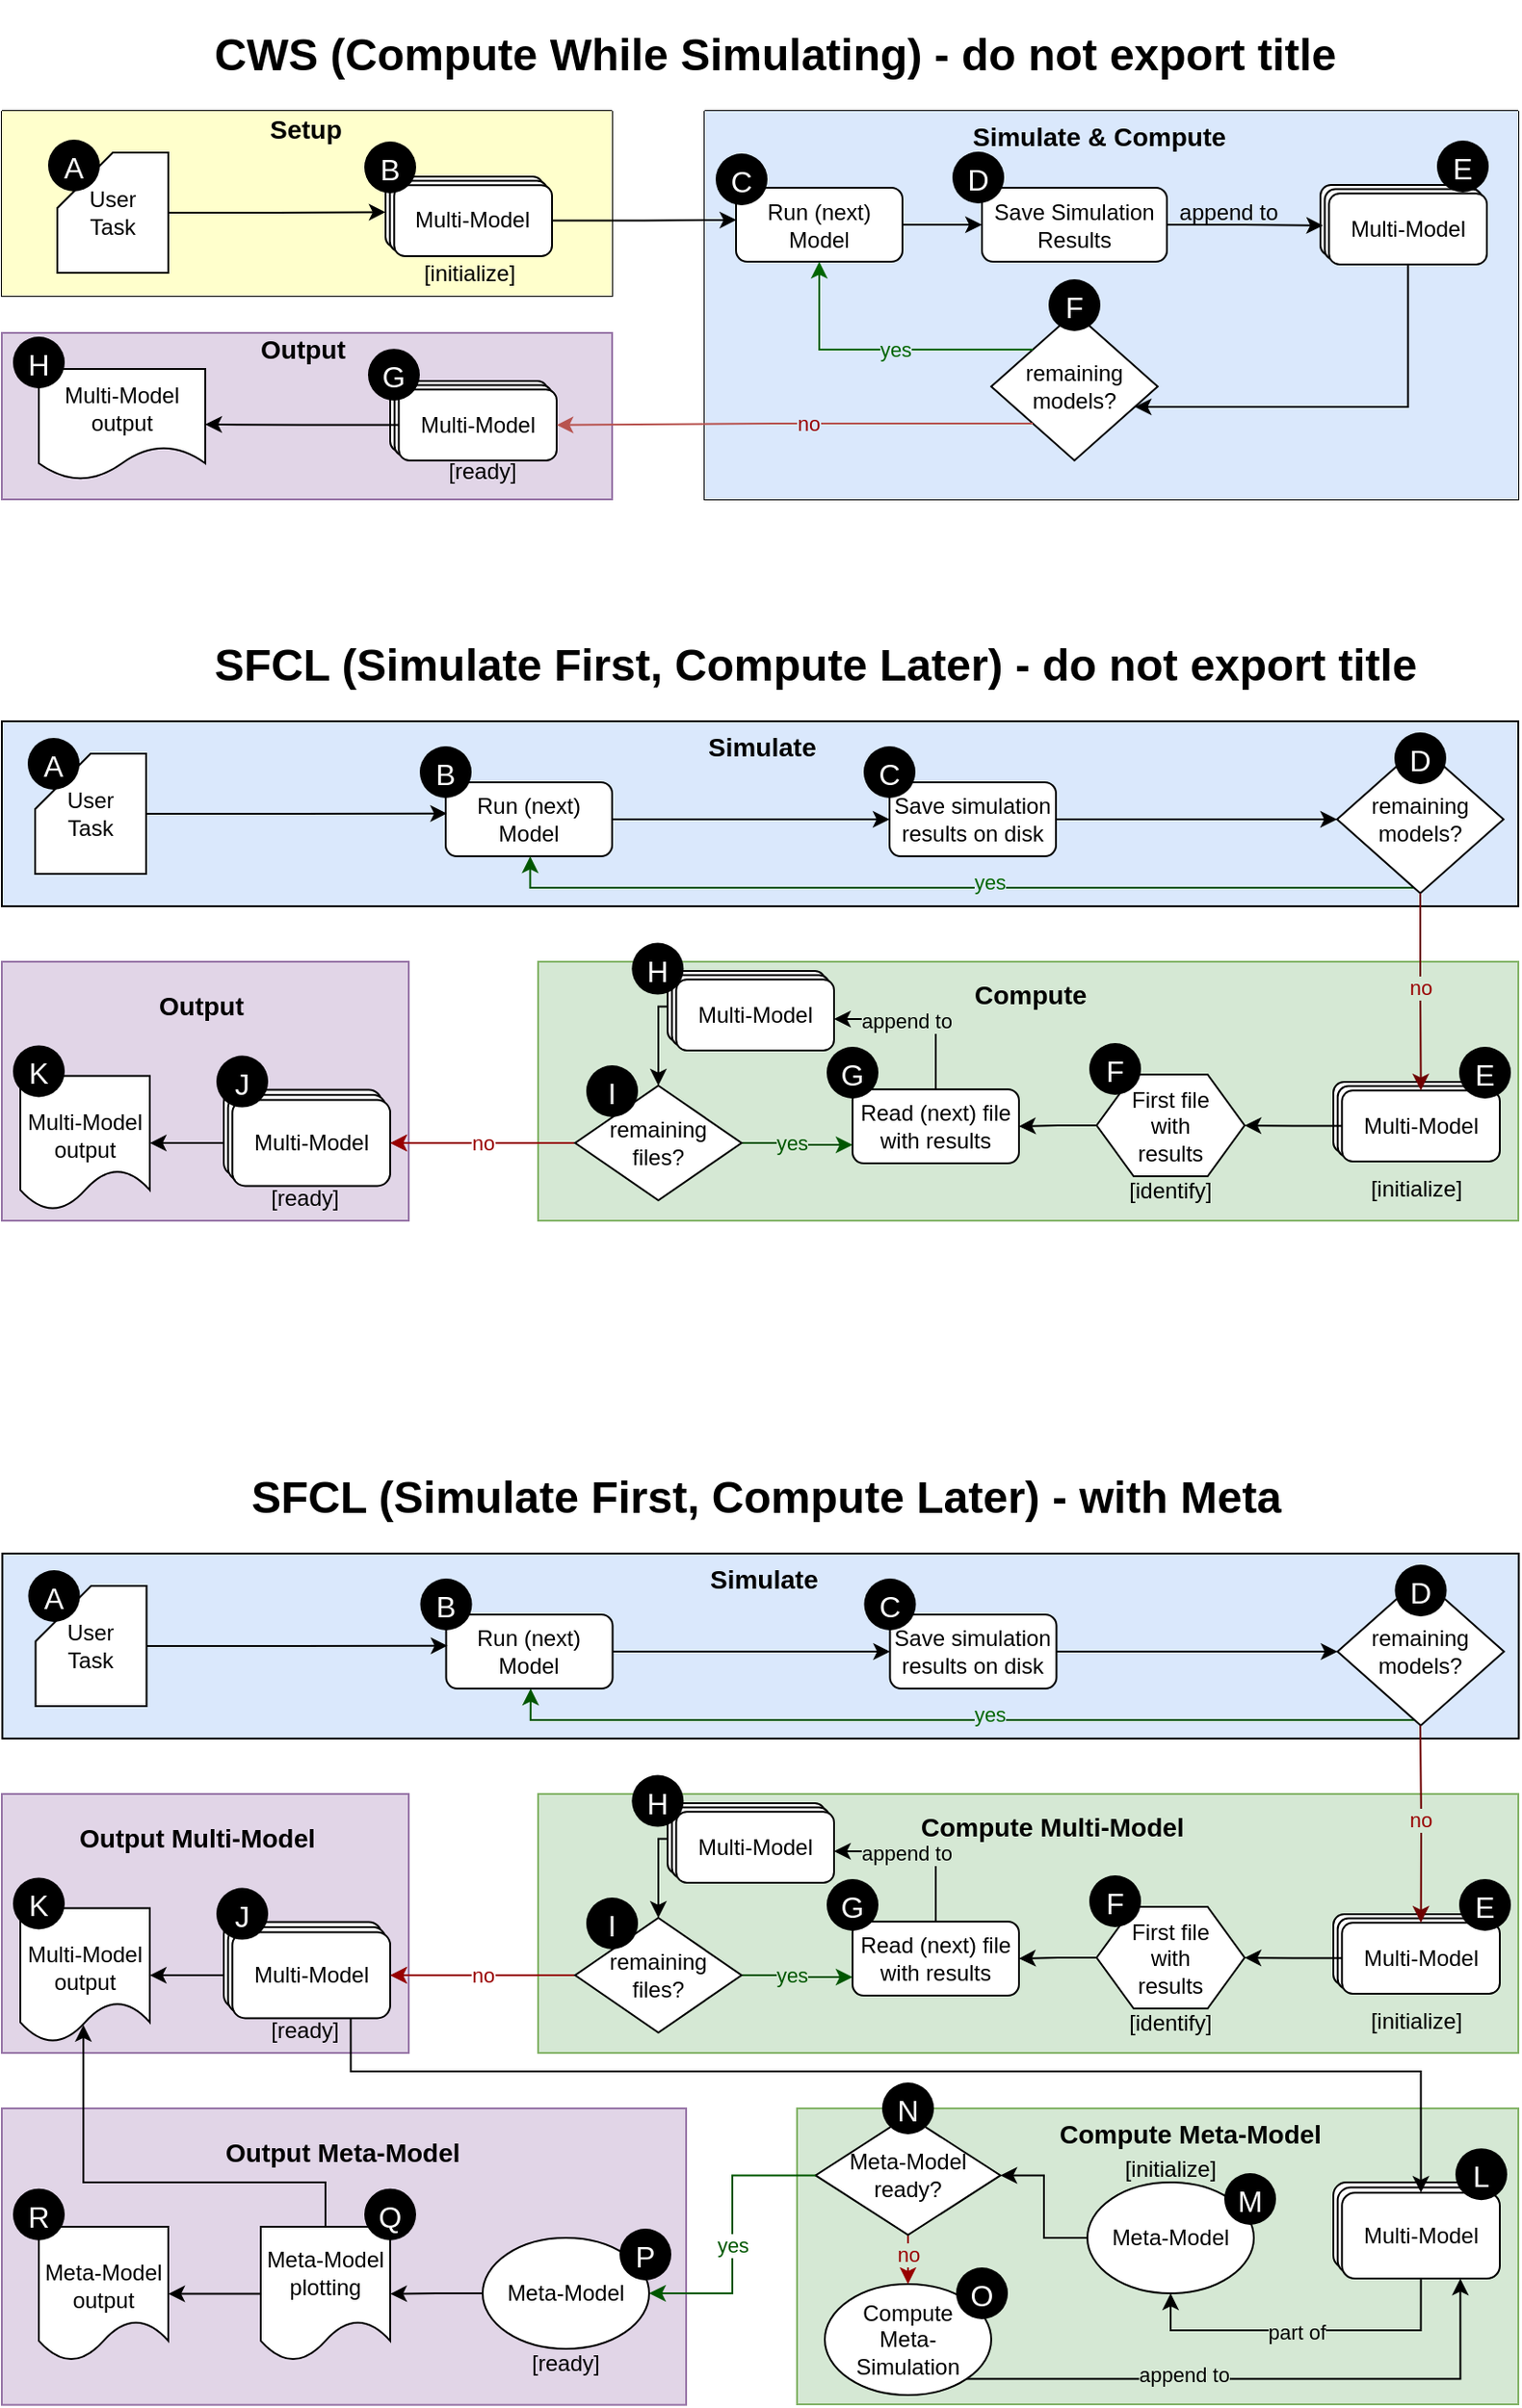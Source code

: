 <mxfile version="24.7.6">
  <diagram name="Page-1" id="GIKHmB9y_BDL_x4ilWfb">
    <mxGraphModel dx="1244" dy="2090" grid="1" gridSize="10" guides="1" tooltips="1" connect="1" arrows="1" fold="1" page="1" pageScale="1" pageWidth="850" pageHeight="1100" math="0" shadow="0">
      <root>
        <mxCell id="0" />
        <mxCell id="1" parent="0" />
        <mxCell id="QqGMPHc2SdM6n4kX-Y8I-31" value="" style="group" vertex="1" connectable="0" parent="1">
          <mxGeometry x="0.25" y="800" width="820" height="100" as="geometry" />
        </mxCell>
        <mxCell id="QqGMPHc2SdM6n4kX-Y8I-16" value="" style="rounded=0;whiteSpace=wrap;html=1;fillColor=#DAE8FC;" vertex="1" parent="QqGMPHc2SdM6n4kX-Y8I-31">
          <mxGeometry width="820" height="100" as="geometry" />
        </mxCell>
        <mxCell id="QqGMPHc2SdM6n4kX-Y8I-17" value="User&lt;div&gt;Task&lt;/div&gt;" style="shape=card;whiteSpace=wrap;html=1;" vertex="1" parent="QqGMPHc2SdM6n4kX-Y8I-31">
          <mxGeometry x="18" y="17.5" width="60" height="65" as="geometry" />
        </mxCell>
        <mxCell id="QqGMPHc2SdM6n4kX-Y8I-18" style="edgeStyle=orthogonalEdgeStyle;rounded=0;orthogonalLoop=1;jettySize=auto;html=1;" edge="1" parent="QqGMPHc2SdM6n4kX-Y8I-31" source="QqGMPHc2SdM6n4kX-Y8I-19" target="QqGMPHc2SdM6n4kX-Y8I-21">
          <mxGeometry relative="1" as="geometry" />
        </mxCell>
        <mxCell id="QqGMPHc2SdM6n4kX-Y8I-19" value="Run (next) Model" style="rounded=1;whiteSpace=wrap;html=1;" vertex="1" parent="QqGMPHc2SdM6n4kX-Y8I-31">
          <mxGeometry x="240" y="33" width="90" height="40" as="geometry" />
        </mxCell>
        <mxCell id="QqGMPHc2SdM6n4kX-Y8I-20" style="edgeStyle=orthogonalEdgeStyle;rounded=0;orthogonalLoop=1;jettySize=auto;html=1;exitX=1;exitY=0.5;exitDx=0;exitDy=0;" edge="1" parent="QqGMPHc2SdM6n4kX-Y8I-31" source="QqGMPHc2SdM6n4kX-Y8I-21" target="QqGMPHc2SdM6n4kX-Y8I-24">
          <mxGeometry relative="1" as="geometry" />
        </mxCell>
        <mxCell id="QqGMPHc2SdM6n4kX-Y8I-21" value="Save simulation results on disk" style="rounded=1;whiteSpace=wrap;html=1;" vertex="1" parent="QqGMPHc2SdM6n4kX-Y8I-31">
          <mxGeometry x="480" y="33" width="90" height="40" as="geometry" />
        </mxCell>
        <mxCell id="QqGMPHc2SdM6n4kX-Y8I-22" style="edgeStyle=orthogonalEdgeStyle;rounded=0;orthogonalLoop=1;jettySize=auto;html=1;fillColor=#008a00;strokeColor=#005700;" edge="1" parent="QqGMPHc2SdM6n4kX-Y8I-31">
          <mxGeometry relative="1" as="geometry">
            <Array as="points">
              <mxPoint x="285.69" y="90" />
            </Array>
            <mxPoint x="764.315" y="90" as="sourcePoint" />
            <mxPoint x="285.69" y="73" as="targetPoint" />
          </mxGeometry>
        </mxCell>
        <mxCell id="QqGMPHc2SdM6n4kX-Y8I-23" value="yes" style="edgeLabel;html=1;align=center;verticalAlign=middle;resizable=0;points=[];labelBackgroundColor=#DAE8FC;fontColor=#006600;" vertex="1" connectable="0" parent="QqGMPHc2SdM6n4kX-Y8I-22">
          <mxGeometry x="-0.068" y="1" relative="1" as="geometry">
            <mxPoint y="-4" as="offset" />
          </mxGeometry>
        </mxCell>
        <mxCell id="QqGMPHc2SdM6n4kX-Y8I-24" value="remaining models?" style="rhombus;whiteSpace=wrap;html=1;" vertex="1" parent="QqGMPHc2SdM6n4kX-Y8I-31">
          <mxGeometry x="722" y="13" width="90" height="80" as="geometry" />
        </mxCell>
        <mxCell id="QqGMPHc2SdM6n4kX-Y8I-26" style="edgeStyle=orthogonalEdgeStyle;rounded=0;orthogonalLoop=1;jettySize=auto;html=1;entryX=0.008;entryY=0.421;entryDx=0;entryDy=0;entryPerimeter=0;exitX=1;exitY=0.5;exitDx=0;exitDy=0;exitPerimeter=0;" edge="1" parent="QqGMPHc2SdM6n4kX-Y8I-31" source="QqGMPHc2SdM6n4kX-Y8I-17" target="QqGMPHc2SdM6n4kX-Y8I-19">
          <mxGeometry relative="1" as="geometry">
            <mxPoint x="290" y="50" as="targetPoint" />
            <mxPoint x="220" y="50" as="sourcePoint" />
          </mxGeometry>
        </mxCell>
        <mxCell id="QqGMPHc2SdM6n4kX-Y8I-27" value="A" style="shape=waypoint;sketch=0;fillStyle=solid;size=6;pointerEvents=1;points=[];fillColor=none;resizable=0;rotatable=0;perimeter=centerPerimeter;snapToPoint=1;strokeWidth=12;fontColor=#FFFFFF;fontSize=16;" vertex="1" parent="QqGMPHc2SdM6n4kX-Y8I-31">
          <mxGeometry x="18" y="13" width="20" height="20" as="geometry" />
        </mxCell>
        <mxCell id="QqGMPHc2SdM6n4kX-Y8I-28" value="B" style="shape=waypoint;sketch=0;fillStyle=solid;size=6;pointerEvents=1;points=[];fillColor=none;resizable=0;rotatable=0;perimeter=centerPerimeter;snapToPoint=1;strokeWidth=12;fontColor=#FFFFFF;fontSize=16;" vertex="1" parent="QqGMPHc2SdM6n4kX-Y8I-31">
          <mxGeometry x="230" y="17.5" width="20" height="20" as="geometry" />
        </mxCell>
        <mxCell id="QqGMPHc2SdM6n4kX-Y8I-29" value="C" style="shape=waypoint;sketch=0;fillStyle=solid;size=6;pointerEvents=1;points=[];fillColor=none;resizable=0;rotatable=0;perimeter=centerPerimeter;snapToPoint=1;strokeWidth=12;fontColor=#FFFFFF;fontSize=16;" vertex="1" parent="QqGMPHc2SdM6n4kX-Y8I-31">
          <mxGeometry x="470" y="17.5" width="20" height="20" as="geometry" />
        </mxCell>
        <mxCell id="QqGMPHc2SdM6n4kX-Y8I-30" value="D" style="shape=waypoint;sketch=0;fillStyle=solid;size=6;pointerEvents=1;points=[];fillColor=none;resizable=0;rotatable=0;perimeter=centerPerimeter;snapToPoint=1;strokeWidth=12;fontColor=#FFFFFF;fontSize=16;" vertex="1" parent="QqGMPHc2SdM6n4kX-Y8I-31">
          <mxGeometry x="757" y="10" width="20" height="20" as="geometry" />
        </mxCell>
        <mxCell id="kXIgV7pdSpHbNDQo-jJT-83" value="" style="rounded=0;whiteSpace=wrap;html=1;fillColor=#DAE8FC;" parent="1" vertex="1">
          <mxGeometry y="350" width="820" height="100" as="geometry" />
        </mxCell>
        <mxCell id="FrFTshlV5z5hL1M2k67Q-138" value="" style="rounded=0;whiteSpace=wrap;html=1;strokeColor=#9673a6;fillColor=#e1d5e7;" parent="1" vertex="1">
          <mxGeometry y="1100" width="370" height="160.3" as="geometry" />
        </mxCell>
        <mxCell id="igS4ZqF1SHgYxhtwcaFk-54" value="" style="swimlane;startSize=0;fillColor=#FFFFCC;gradientColor=none;" parent="1" vertex="1">
          <mxGeometry y="20" width="330" height="100" as="geometry" />
        </mxCell>
        <mxCell id="kXIgV7pdSpHbNDQo-jJT-2" value="" style="rounded=0;whiteSpace=wrap;html=1;fillColor=#FFFFCC;strokeColor=none;" parent="igS4ZqF1SHgYxhtwcaFk-54" vertex="1">
          <mxGeometry width="330" height="100" as="geometry" />
        </mxCell>
        <mxCell id="igS4ZqF1SHgYxhtwcaFk-50" value="" style="group" parent="igS4ZqF1SHgYxhtwcaFk-54" vertex="1" connectable="0">
          <mxGeometry x="207.5" y="35.5" width="90" height="43" as="geometry" />
        </mxCell>
        <mxCell id="igS4ZqF1SHgYxhtwcaFk-46" value="" style="rounded=1;whiteSpace=wrap;html=1;" parent="igS4ZqF1SHgYxhtwcaFk-50" vertex="1">
          <mxGeometry width="85.345" height="38.393" as="geometry" />
        </mxCell>
        <mxCell id="igS4ZqF1SHgYxhtwcaFk-47" value="" style="rounded=1;whiteSpace=wrap;html=1;" parent="igS4ZqF1SHgYxhtwcaFk-50" vertex="1">
          <mxGeometry x="2.328" y="2.304" width="85.345" height="38.393" as="geometry" />
        </mxCell>
        <mxCell id="igS4ZqF1SHgYxhtwcaFk-48" value="Multi-Model" style="rounded=1;whiteSpace=wrap;html=1;" parent="igS4ZqF1SHgYxhtwcaFk-50" vertex="1">
          <mxGeometry x="4.655" y="4.607" width="85.345" height="38.393" as="geometry" />
        </mxCell>
        <mxCell id="n94J9Nm3W72VEINgGD9b-1" value="[initialize]" style="text;html=1;align=center;verticalAlign=middle;whiteSpace=wrap;rounded=0;" parent="igS4ZqF1SHgYxhtwcaFk-54" vertex="1">
          <mxGeometry x="222.5" y="73" width="60" height="30" as="geometry" />
        </mxCell>
        <mxCell id="2tRUQJc8C20Yo4ZpJuXi-1" style="edgeStyle=orthogonalEdgeStyle;rounded=0;orthogonalLoop=1;jettySize=auto;html=1;entryX=0;entryY=0.5;entryDx=0;entryDy=0;" parent="igS4ZqF1SHgYxhtwcaFk-54" source="n94J9Nm3W72VEINgGD9b-10" target="igS4ZqF1SHgYxhtwcaFk-46" edge="1">
          <mxGeometry relative="1" as="geometry" />
        </mxCell>
        <mxCell id="n94J9Nm3W72VEINgGD9b-10" value="User&lt;div&gt;Task&lt;/div&gt;" style="shape=card;whiteSpace=wrap;html=1;" parent="igS4ZqF1SHgYxhtwcaFk-54" vertex="1">
          <mxGeometry x="30" y="22.5" width="60" height="65" as="geometry" />
        </mxCell>
        <mxCell id="n94J9Nm3W72VEINgGD9b-11" value="&lt;h1 style=&quot;margin-top: 0px;&quot;&gt;&lt;font style=&quot;font-size: 14px;&quot;&gt;Setup&lt;/font&gt;&lt;/h1&gt;" style="text;html=1;whiteSpace=wrap;overflow=hidden;rounded=0;" parent="igS4ZqF1SHgYxhtwcaFk-54" vertex="1">
          <mxGeometry x="142.5" y="-14.5" width="45" height="35" as="geometry" />
        </mxCell>
        <mxCell id="3DHJ9fneF2AZ0MnbDjo5-20" value="A" style="shape=waypoint;sketch=0;fillStyle=solid;size=6;pointerEvents=1;points=[];fillColor=none;resizable=0;rotatable=0;perimeter=centerPerimeter;snapToPoint=1;strokeWidth=12;fontColor=#FFFFFF;fontSize=16;" parent="igS4ZqF1SHgYxhtwcaFk-54" vertex="1">
          <mxGeometry x="29" y="19.5" width="20" height="20" as="geometry" />
        </mxCell>
        <mxCell id="3DHJ9fneF2AZ0MnbDjo5-22" value="B" style="shape=waypoint;sketch=0;fillStyle=solid;size=6;pointerEvents=1;points=[];fillColor=none;resizable=0;rotatable=0;perimeter=centerPerimeter;snapToPoint=1;strokeWidth=12;fontColor=#FFFFFF;fontSize=16;" parent="igS4ZqF1SHgYxhtwcaFk-54" vertex="1">
          <mxGeometry x="200" y="20.5" width="20" height="20" as="geometry" />
        </mxCell>
        <mxCell id="igS4ZqF1SHgYxhtwcaFk-75" value="" style="swimlane;startSize=0;strokeColor=default;fillColor=#CCE5FF;gradientColor=none;fillStyle=solid;" parent="1" vertex="1">
          <mxGeometry x="380" y="20" width="440" height="210" as="geometry" />
        </mxCell>
        <mxCell id="kXIgV7pdSpHbNDQo-jJT-1" value="" style="rounded=0;whiteSpace=wrap;html=1;fillColor=#dae8fc;strokeColor=none;" parent="igS4ZqF1SHgYxhtwcaFk-75" vertex="1">
          <mxGeometry width="440" height="210" as="geometry" />
        </mxCell>
        <mxCell id="n94J9Nm3W72VEINgGD9b-12" value="&lt;h1 style=&quot;margin-top: 0px;&quot;&gt;&lt;font style=&quot;font-size: 14px;&quot;&gt;Simulate &amp;amp; Compute&lt;/font&gt;&lt;/h1&gt;" style="text;html=1;whiteSpace=wrap;overflow=hidden;rounded=0;" parent="igS4ZqF1SHgYxhtwcaFk-75" vertex="1">
          <mxGeometry x="142.5" y="-10" width="155" height="40" as="geometry" />
        </mxCell>
        <mxCell id="kXIgV7pdSpHbNDQo-jJT-50" value="" style="group" parent="igS4ZqF1SHgYxhtwcaFk-75" vertex="1" connectable="0">
          <mxGeometry x="17" y="40" width="406" height="159" as="geometry" />
        </mxCell>
        <mxCell id="igS4ZqF1SHgYxhtwcaFk-77" value="" style="group" parent="kXIgV7pdSpHbNDQo-jJT-50" vertex="1" connectable="0">
          <mxGeometry x="316" width="90" height="43" as="geometry" />
        </mxCell>
        <mxCell id="igS4ZqF1SHgYxhtwcaFk-78" value="" style="rounded=1;whiteSpace=wrap;html=1;" parent="igS4ZqF1SHgYxhtwcaFk-77" vertex="1">
          <mxGeometry width="85.345" height="38.393" as="geometry" />
        </mxCell>
        <mxCell id="igS4ZqF1SHgYxhtwcaFk-79" value="" style="rounded=1;whiteSpace=wrap;html=1;" parent="igS4ZqF1SHgYxhtwcaFk-77" vertex="1">
          <mxGeometry x="2.328" y="2.304" width="85.345" height="38.393" as="geometry" />
        </mxCell>
        <mxCell id="igS4ZqF1SHgYxhtwcaFk-80" value="Multi-Model" style="rounded=1;whiteSpace=wrap;html=1;" parent="igS4ZqF1SHgYxhtwcaFk-77" vertex="1">
          <mxGeometry x="4.655" y="4.607" width="85.345" height="38.393" as="geometry" />
        </mxCell>
        <mxCell id="igS4ZqF1SHgYxhtwcaFk-39" value="Run (next) Model" style="rounded=1;whiteSpace=wrap;html=1;" parent="kXIgV7pdSpHbNDQo-jJT-50" vertex="1">
          <mxGeometry y="1.5" width="90" height="40" as="geometry" />
        </mxCell>
        <mxCell id="igS4ZqF1SHgYxhtwcaFk-87" value="append t&lt;span style=&quot;background-color: initial;&quot;&gt;o&lt;/span&gt;" style="text;html=1;align=center;verticalAlign=middle;resizable=0;points=[];autosize=1;strokeColor=none;fillColor=none;" parent="kXIgV7pdSpHbNDQo-jJT-50" vertex="1">
          <mxGeometry x="226" width="80" height="30" as="geometry" />
        </mxCell>
        <mxCell id="3DHJ9fneF2AZ0MnbDjo5-23" value="C" style="shape=waypoint;sketch=0;fillStyle=solid;size=6;pointerEvents=1;points=[];fillColor=none;resizable=0;rotatable=0;perimeter=centerPerimeter;snapToPoint=1;strokeWidth=12;fontColor=#FFFFFF;fontSize=16;" parent="igS4ZqF1SHgYxhtwcaFk-75" vertex="1">
          <mxGeometry x="10" y="27" width="20" height="20" as="geometry" />
        </mxCell>
        <mxCell id="3DHJ9fneF2AZ0MnbDjo5-25" value="E" style="shape=waypoint;sketch=0;fillStyle=solid;size=6;pointerEvents=1;points=[];fillColor=none;resizable=0;rotatable=0;perimeter=centerPerimeter;snapToPoint=1;strokeWidth=12;fontColor=#FFFFFF;fontSize=16;" parent="igS4ZqF1SHgYxhtwcaFk-75" vertex="1">
          <mxGeometry x="400" y="20" width="20" height="20" as="geometry" />
        </mxCell>
        <mxCell id="igS4ZqF1SHgYxhtwcaFk-40" value="Save Simulation Results" style="rounded=1;whiteSpace=wrap;html=1;" parent="igS4ZqF1SHgYxhtwcaFk-75" vertex="1">
          <mxGeometry x="150" y="41.5" width="100" height="40" as="geometry" />
        </mxCell>
        <mxCell id="igS4ZqF1SHgYxhtwcaFk-82" style="edgeStyle=orthogonalEdgeStyle;rounded=0;orthogonalLoop=1;jettySize=auto;html=1;" parent="igS4ZqF1SHgYxhtwcaFk-75" source="igS4ZqF1SHgYxhtwcaFk-39" target="igS4ZqF1SHgYxhtwcaFk-40" edge="1">
          <mxGeometry relative="1" as="geometry" />
        </mxCell>
        <mxCell id="igS4ZqF1SHgYxhtwcaFk-86" style="edgeStyle=orthogonalEdgeStyle;rounded=0;orthogonalLoop=1;jettySize=auto;html=1;entryX=0.017;entryY=0.572;entryDx=0;entryDy=0;entryPerimeter=0;" parent="igS4ZqF1SHgYxhtwcaFk-75" source="igS4ZqF1SHgYxhtwcaFk-40" target="igS4ZqF1SHgYxhtwcaFk-78" edge="1">
          <mxGeometry relative="1" as="geometry" />
        </mxCell>
        <mxCell id="igS4ZqF1SHgYxhtwcaFk-90" value="remaining models?" style="rhombus;whiteSpace=wrap;html=1;" parent="igS4ZqF1SHgYxhtwcaFk-75" vertex="1">
          <mxGeometry x="155" y="109" width="90" height="80" as="geometry" />
        </mxCell>
        <mxCell id="igS4ZqF1SHgYxhtwcaFk-95" style="edgeStyle=orthogonalEdgeStyle;rounded=0;orthogonalLoop=1;jettySize=auto;html=1;" parent="igS4ZqF1SHgYxhtwcaFk-75" source="igS4ZqF1SHgYxhtwcaFk-80" target="igS4ZqF1SHgYxhtwcaFk-90" edge="1">
          <mxGeometry relative="1" as="geometry">
            <Array as="points">
              <mxPoint x="380" y="160" />
            </Array>
          </mxGeometry>
        </mxCell>
        <mxCell id="igS4ZqF1SHgYxhtwcaFk-96" style="edgeStyle=orthogonalEdgeStyle;rounded=0;orthogonalLoop=1;jettySize=auto;html=1;exitX=0;exitY=0;exitDx=0;exitDy=0;entryX=0.5;entryY=1;entryDx=0;entryDy=0;strokeColor=#006600;" parent="igS4ZqF1SHgYxhtwcaFk-75" source="igS4ZqF1SHgYxhtwcaFk-90" target="igS4ZqF1SHgYxhtwcaFk-39" edge="1">
          <mxGeometry relative="1" as="geometry" />
        </mxCell>
        <mxCell id="igS4ZqF1SHgYxhtwcaFk-97" value="yes" style="edgeLabel;html=1;align=center;verticalAlign=middle;resizable=0;points=[];labelBackgroundColor=#DAE8FC;fontColor=#006600;" parent="igS4ZqF1SHgYxhtwcaFk-96" vertex="1" connectable="0">
          <mxGeometry x="-0.086" relative="1" as="geometry">
            <mxPoint as="offset" />
          </mxGeometry>
        </mxCell>
        <mxCell id="3DHJ9fneF2AZ0MnbDjo5-26" value="F" style="shape=waypoint;sketch=0;fillStyle=solid;size=6;pointerEvents=1;points=[];fillColor=none;resizable=0;rotatable=0;perimeter=centerPerimeter;snapToPoint=1;strokeWidth=12;fontColor=#FFFFFF;fontSize=16;" parent="igS4ZqF1SHgYxhtwcaFk-75" vertex="1">
          <mxGeometry x="190" y="95" width="20" height="20" as="geometry" />
        </mxCell>
        <mxCell id="3DHJ9fneF2AZ0MnbDjo5-24" value="D" style="shape=waypoint;sketch=0;fillStyle=solid;size=6;pointerEvents=1;points=[];fillColor=none;resizable=0;rotatable=0;perimeter=centerPerimeter;snapToPoint=1;strokeWidth=12;fontColor=#FFFFFF;fontSize=16;" parent="igS4ZqF1SHgYxhtwcaFk-75" vertex="1">
          <mxGeometry x="138" y="26" width="20" height="20" as="geometry" />
        </mxCell>
        <mxCell id="igS4ZqF1SHgYxhtwcaFk-106" value="" style="swimlane;startSize=0;" parent="1" vertex="1">
          <mxGeometry y="140" width="330" height="90" as="geometry" />
        </mxCell>
        <mxCell id="kXIgV7pdSpHbNDQo-jJT-113" value="" style="group" parent="igS4ZqF1SHgYxhtwcaFk-106" vertex="1" connectable="0">
          <mxGeometry y="-15.5" width="330" height="105.5" as="geometry" />
        </mxCell>
        <mxCell id="kXIgV7pdSpHbNDQo-jJT-3" value="" style="rounded=0;whiteSpace=wrap;html=1;strokeColor=#9673a6;fillColor=#e1d5e7;" parent="kXIgV7pdSpHbNDQo-jJT-113" vertex="1">
          <mxGeometry y="15.5" width="330" height="90" as="geometry" />
        </mxCell>
        <mxCell id="igS4ZqF1SHgYxhtwcaFk-112" value="" style="group" parent="kXIgV7pdSpHbNDQo-jJT-113" vertex="1" connectable="0">
          <mxGeometry x="210" y="41.5" width="100" height="43" as="geometry" />
        </mxCell>
        <mxCell id="igS4ZqF1SHgYxhtwcaFk-113" value="" style="rounded=1;whiteSpace=wrap;html=1;" parent="igS4ZqF1SHgYxhtwcaFk-112" vertex="1">
          <mxGeometry width="85.345" height="38.393" as="geometry" />
        </mxCell>
        <mxCell id="igS4ZqF1SHgYxhtwcaFk-114" value="" style="rounded=1;whiteSpace=wrap;html=1;" parent="igS4ZqF1SHgYxhtwcaFk-112" vertex="1">
          <mxGeometry x="2.328" y="2.304" width="85.345" height="38.393" as="geometry" />
        </mxCell>
        <mxCell id="igS4ZqF1SHgYxhtwcaFk-115" value="Multi-Model" style="rounded=1;whiteSpace=wrap;html=1;" parent="igS4ZqF1SHgYxhtwcaFk-112" vertex="1">
          <mxGeometry x="4.655" y="4.607" width="85.345" height="38.393" as="geometry" />
        </mxCell>
        <mxCell id="n94J9Nm3W72VEINgGD9b-5" value="[ready]" style="text;html=1;align=center;verticalAlign=middle;whiteSpace=wrap;rounded=0;" parent="kXIgV7pdSpHbNDQo-jJT-113" vertex="1">
          <mxGeometry x="230" y="75.5" width="60" height="30" as="geometry" />
        </mxCell>
        <mxCell id="n94J9Nm3W72VEINgGD9b-7" value="Multi-Model output" style="shape=document;whiteSpace=wrap;html=1;boundedLbl=1;" parent="kXIgV7pdSpHbNDQo-jJT-113" vertex="1">
          <mxGeometry x="20" y="35" width="90" height="60" as="geometry" />
        </mxCell>
        <mxCell id="n94J9Nm3W72VEINgGD9b-8" style="edgeStyle=orthogonalEdgeStyle;rounded=0;orthogonalLoop=1;jettySize=auto;html=1;entryX=1;entryY=0.5;entryDx=0;entryDy=0;" parent="kXIgV7pdSpHbNDQo-jJT-113" source="igS4ZqF1SHgYxhtwcaFk-115" target="n94J9Nm3W72VEINgGD9b-7" edge="1">
          <mxGeometry relative="1" as="geometry" />
        </mxCell>
        <mxCell id="n94J9Nm3W72VEINgGD9b-15" value="&lt;h1 style=&quot;margin-top: 0px;&quot;&gt;&lt;font style=&quot;font-size: 14px;&quot;&gt;Output&lt;/font&gt;&lt;/h1&gt;" style="text;html=1;whiteSpace=wrap;overflow=hidden;rounded=0;" parent="kXIgV7pdSpHbNDQo-jJT-113" vertex="1">
          <mxGeometry x="137.5" width="55" height="35" as="geometry" />
        </mxCell>
        <mxCell id="3DHJ9fneF2AZ0MnbDjo5-28" value="H" style="shape=waypoint;sketch=0;fillStyle=solid;size=6;pointerEvents=1;points=[];fillColor=none;resizable=0;rotatable=0;perimeter=centerPerimeter;snapToPoint=1;strokeWidth=12;fontColor=#FFFFFF;fontSize=16;" parent="kXIgV7pdSpHbNDQo-jJT-113" vertex="1">
          <mxGeometry x="10.0" y="21.5" width="20" height="20" as="geometry" />
        </mxCell>
        <mxCell id="3DHJ9fneF2AZ0MnbDjo5-27" value="G" style="shape=waypoint;sketch=0;fillStyle=solid;size=6;pointerEvents=1;points=[];fillColor=none;resizable=0;rotatable=0;perimeter=centerPerimeter;snapToPoint=1;strokeWidth=12;fontColor=#FFFFFF;fontSize=16;" parent="kXIgV7pdSpHbNDQo-jJT-113" vertex="1">
          <mxGeometry x="202" y="28.11" width="20" height="20" as="geometry" />
        </mxCell>
        <mxCell id="igS4ZqF1SHgYxhtwcaFk-116" style="edgeStyle=orthogonalEdgeStyle;rounded=0;orthogonalLoop=1;jettySize=auto;html=1;exitX=0;exitY=1;exitDx=0;exitDy=0;fillColor=#f8cecc;strokeColor=#b85450;" parent="1" source="igS4ZqF1SHgYxhtwcaFk-90" target="igS4ZqF1SHgYxhtwcaFk-115" edge="1">
          <mxGeometry relative="1" as="geometry" />
        </mxCell>
        <mxCell id="igS4ZqF1SHgYxhtwcaFk-117" value="no" style="edgeLabel;html=1;align=center;verticalAlign=middle;resizable=0;points=[];labelBackgroundColor=#DAE8FC;fontColor=#990000;" parent="igS4ZqF1SHgYxhtwcaFk-116" vertex="1" connectable="0">
          <mxGeometry x="-0.061" relative="1" as="geometry">
            <mxPoint as="offset" />
          </mxGeometry>
        </mxCell>
        <mxCell id="kXIgV7pdSpHbNDQo-jJT-6" value="User&lt;div&gt;Task&lt;/div&gt;" style="shape=card;whiteSpace=wrap;html=1;" parent="1" vertex="1">
          <mxGeometry x="18" y="367.5" width="60" height="65" as="geometry" />
        </mxCell>
        <mxCell id="kXIgV7pdSpHbNDQo-jJT-8" value="&lt;h1&gt;&lt;font style=&quot;font-size: 24px;&quot;&gt;CWS (Compute While Simulating) - do not export title&lt;/font&gt;&lt;/h1&gt;" style="text;html=1;strokeColor=none;fillColor=none;spacing=5;spacingTop=-20;whiteSpace=wrap;overflow=hidden;rounded=0;" parent="1" vertex="1">
          <mxGeometry x="110" y="-30" width="690" height="50" as="geometry" />
        </mxCell>
        <mxCell id="kXIgV7pdSpHbNDQo-jJT-9" value="&lt;h1&gt;&lt;font style=&quot;font-size: 24px;&quot;&gt;SFCL (Simulate First, Compute Later) - do not export title&lt;/font&gt;&lt;/h1&gt;" style="text;html=1;strokeColor=none;fillColor=none;spacing=5;spacingTop=-20;whiteSpace=wrap;overflow=hidden;rounded=0;" parent="1" vertex="1">
          <mxGeometry x="110" y="300" width="660" height="40" as="geometry" />
        </mxCell>
        <mxCell id="QqGMPHc2SdM6n4kX-Y8I-36" style="edgeStyle=orthogonalEdgeStyle;rounded=0;orthogonalLoop=1;jettySize=auto;html=1;entryX=0;entryY=0.5;entryDx=0;entryDy=0;" edge="1" parent="1" source="kXIgV7pdSpHbNDQo-jJT-98" target="kXIgV7pdSpHbNDQo-jJT-104">
          <mxGeometry relative="1" as="geometry" />
        </mxCell>
        <mxCell id="kXIgV7pdSpHbNDQo-jJT-98" value="Run (next) Model" style="rounded=1;whiteSpace=wrap;html=1;" parent="1" vertex="1">
          <mxGeometry x="240" y="383" width="90" height="40" as="geometry" />
        </mxCell>
        <mxCell id="kXIgV7pdSpHbNDQo-jJT-103" style="edgeStyle=orthogonalEdgeStyle;rounded=0;orthogonalLoop=1;jettySize=auto;html=1;entryX=0.002;entryY=0.435;entryDx=0;entryDy=0;entryPerimeter=0;exitX=1;exitY=0.5;exitDx=0;exitDy=0;" parent="1" source="igS4ZqF1SHgYxhtwcaFk-48" target="igS4ZqF1SHgYxhtwcaFk-39" edge="1">
          <mxGeometry relative="1" as="geometry" />
        </mxCell>
        <mxCell id="kXIgV7pdSpHbNDQo-jJT-108" style="edgeStyle=orthogonalEdgeStyle;rounded=0;orthogonalLoop=1;jettySize=auto;html=1;exitX=1;exitY=0.5;exitDx=0;exitDy=0;" parent="1" source="kXIgV7pdSpHbNDQo-jJT-104" target="kXIgV7pdSpHbNDQo-jJT-106" edge="1">
          <mxGeometry relative="1" as="geometry" />
        </mxCell>
        <mxCell id="kXIgV7pdSpHbNDQo-jJT-104" value="Save simulation results on disk" style="rounded=1;whiteSpace=wrap;html=1;" parent="1" vertex="1">
          <mxGeometry x="480" y="383" width="90" height="40" as="geometry" />
        </mxCell>
        <mxCell id="kXIgV7pdSpHbNDQo-jJT-109" style="edgeStyle=orthogonalEdgeStyle;rounded=0;orthogonalLoop=1;jettySize=auto;html=1;fillColor=#008a00;strokeColor=#005700;" parent="1" edge="1">
          <mxGeometry relative="1" as="geometry">
            <Array as="points">
              <mxPoint x="285.69" y="440" />
            </Array>
            <mxPoint x="764.315" y="440" as="sourcePoint" />
            <mxPoint x="285.69" y="423" as="targetPoint" />
          </mxGeometry>
        </mxCell>
        <mxCell id="kXIgV7pdSpHbNDQo-jJT-110" value="yes" style="edgeLabel;html=1;align=center;verticalAlign=middle;resizable=0;points=[];labelBackgroundColor=#DAE8FC;fontColor=#006600;" parent="kXIgV7pdSpHbNDQo-jJT-109" vertex="1" connectable="0">
          <mxGeometry x="-0.068" y="1" relative="1" as="geometry">
            <mxPoint y="-4" as="offset" />
          </mxGeometry>
        </mxCell>
        <mxCell id="kXIgV7pdSpHbNDQo-jJT-106" value="remaining models?" style="rhombus;whiteSpace=wrap;html=1;" parent="1" vertex="1">
          <mxGeometry x="722" y="363" width="90" height="80" as="geometry" />
        </mxCell>
        <mxCell id="kXIgV7pdSpHbNDQo-jJT-107" value="&lt;h1 style=&quot;margin-top: 0px;&quot;&gt;&lt;font style=&quot;font-size: 14px;&quot;&gt;Simulate&lt;/font&gt;&lt;/h1&gt;" style="text;html=1;whiteSpace=wrap;overflow=hidden;rounded=0;" parent="1" vertex="1">
          <mxGeometry x="380" y="340" width="62.5" height="40" as="geometry" />
        </mxCell>
        <mxCell id="kXIgV7pdSpHbNDQo-jJT-65" style="edgeStyle=orthogonalEdgeStyle;rounded=0;orthogonalLoop=1;jettySize=auto;html=1;entryX=0.008;entryY=0.421;entryDx=0;entryDy=0;entryPerimeter=0;exitX=1;exitY=0.5;exitDx=0;exitDy=0;exitPerimeter=0;" parent="1" source="kXIgV7pdSpHbNDQo-jJT-6" target="kXIgV7pdSpHbNDQo-jJT-98" edge="1">
          <mxGeometry relative="1" as="geometry">
            <mxPoint x="290" y="400" as="targetPoint" />
            <mxPoint x="220" y="400" as="sourcePoint" />
          </mxGeometry>
        </mxCell>
        <mxCell id="kXIgV7pdSpHbNDQo-jJT-111" value="" style="rounded=0;whiteSpace=wrap;html=1;fillColor=#d5e8d4;strokeColor=#82b366;" parent="1" vertex="1">
          <mxGeometry x="290" y="480" width="530" height="140" as="geometry" />
        </mxCell>
        <mxCell id="kXIgV7pdSpHbNDQo-jJT-126" value="&lt;h1 style=&quot;margin-top: 0px;&quot;&gt;&lt;font style=&quot;font-size: 14px;&quot;&gt;Compute&lt;/font&gt;&lt;/h1&gt;" style="text;html=1;whiteSpace=wrap;overflow=hidden;rounded=0;" parent="1" vertex="1">
          <mxGeometry x="523.75" y="473.8" width="62.5" height="40" as="geometry" />
        </mxCell>
        <mxCell id="kXIgV7pdSpHbNDQo-jJT-190" style="edgeStyle=orthogonalEdgeStyle;rounded=0;orthogonalLoop=1;jettySize=auto;html=1;" parent="1" source="kXIgV7pdSpHbNDQo-jJT-137" target="kXIgV7pdSpHbNDQo-jJT-162" edge="1">
          <mxGeometry relative="1" as="geometry">
            <Array as="points">
              <mxPoint x="505" y="511" />
            </Array>
          </mxGeometry>
        </mxCell>
        <mxCell id="kXIgV7pdSpHbNDQo-jJT-191" value="append to" style="edgeLabel;html=1;align=center;verticalAlign=middle;resizable=0;points=[];labelBackgroundColor=#D5E8D4;" parent="kXIgV7pdSpHbNDQo-jJT-190" vertex="1" connectable="0">
          <mxGeometry x="0.164" y="1" relative="1" as="geometry">
            <mxPoint as="offset" />
          </mxGeometry>
        </mxCell>
        <mxCell id="kXIgV7pdSpHbNDQo-jJT-137" value="Read (next) file&lt;br&gt;with results" style="rounded=1;whiteSpace=wrap;html=1;" parent="1" vertex="1">
          <mxGeometry x="460" y="549" width="90" height="40" as="geometry" />
        </mxCell>
        <mxCell id="kXIgV7pdSpHbNDQo-jJT-139" value="[identify]" style="text;html=1;align=center;verticalAlign=middle;whiteSpace=wrap;rounded=0;" parent="1" vertex="1">
          <mxGeometry x="602" y="589" width="60" height="30" as="geometry" />
        </mxCell>
        <mxCell id="kXIgV7pdSpHbNDQo-jJT-150" value="" style="group" parent="1" vertex="1" connectable="0">
          <mxGeometry x="720" y="545" width="90" height="43" as="geometry" />
        </mxCell>
        <mxCell id="kXIgV7pdSpHbNDQo-jJT-151" value="" style="rounded=1;whiteSpace=wrap;html=1;" parent="kXIgV7pdSpHbNDQo-jJT-150" vertex="1">
          <mxGeometry width="85.345" height="38.393" as="geometry" />
        </mxCell>
        <mxCell id="kXIgV7pdSpHbNDQo-jJT-152" value="" style="rounded=1;whiteSpace=wrap;html=1;" parent="kXIgV7pdSpHbNDQo-jJT-150" vertex="1">
          <mxGeometry x="2.328" y="2.304" width="85.345" height="38.393" as="geometry" />
        </mxCell>
        <mxCell id="kXIgV7pdSpHbNDQo-jJT-153" value="Multi-Model" style="rounded=1;whiteSpace=wrap;html=1;" parent="kXIgV7pdSpHbNDQo-jJT-150" vertex="1">
          <mxGeometry x="4.655" y="4.607" width="85.345" height="38.393" as="geometry" />
        </mxCell>
        <mxCell id="kXIgV7pdSpHbNDQo-jJT-154" value="[initialize]" style="text;html=1;align=center;verticalAlign=middle;whiteSpace=wrap;rounded=0;" parent="1" vertex="1">
          <mxGeometry x="735" y="588" width="60" height="30" as="geometry" />
        </mxCell>
        <mxCell id="kXIgV7pdSpHbNDQo-jJT-189" style="edgeStyle=orthogonalEdgeStyle;rounded=0;orthogonalLoop=1;jettySize=auto;html=1;entryX=1;entryY=0.5;entryDx=0;entryDy=0;" parent="1" source="kXIgV7pdSpHbNDQo-jJT-156" target="kXIgV7pdSpHbNDQo-jJT-137" edge="1">
          <mxGeometry relative="1" as="geometry" />
        </mxCell>
        <mxCell id="kXIgV7pdSpHbNDQo-jJT-156" value="First file &lt;br&gt;with&lt;br&gt;results" style="shape=hexagon;perimeter=hexagonPerimeter2;whiteSpace=wrap;html=1;fixedSize=1;" parent="1" vertex="1">
          <mxGeometry x="592" y="541" width="80" height="55" as="geometry" />
        </mxCell>
        <mxCell id="kXIgV7pdSpHbNDQo-jJT-159" value="" style="group" parent="1" vertex="1" connectable="0">
          <mxGeometry x="360" y="485" width="90" height="43" as="geometry" />
        </mxCell>
        <mxCell id="kXIgV7pdSpHbNDQo-jJT-160" value="" style="rounded=1;whiteSpace=wrap;html=1;" parent="kXIgV7pdSpHbNDQo-jJT-159" vertex="1">
          <mxGeometry width="85.345" height="38.393" as="geometry" />
        </mxCell>
        <mxCell id="kXIgV7pdSpHbNDQo-jJT-161" value="" style="rounded=1;whiteSpace=wrap;html=1;" parent="kXIgV7pdSpHbNDQo-jJT-159" vertex="1">
          <mxGeometry x="2.328" y="2.304" width="85.345" height="38.393" as="geometry" />
        </mxCell>
        <mxCell id="kXIgV7pdSpHbNDQo-jJT-162" value="Multi-Model" style="rounded=1;whiteSpace=wrap;html=1;" parent="kXIgV7pdSpHbNDQo-jJT-159" vertex="1">
          <mxGeometry x="4.655" y="4.607" width="85.345" height="38.393" as="geometry" />
        </mxCell>
        <mxCell id="kXIgV7pdSpHbNDQo-jJT-179" value="" style="group" parent="1" vertex="1" connectable="0">
          <mxGeometry y="480" width="220" height="140" as="geometry" />
        </mxCell>
        <mxCell id="kXIgV7pdSpHbNDQo-jJT-115" value="" style="rounded=0;whiteSpace=wrap;html=1;strokeColor=#9673a6;fillColor=#e1d5e7;" parent="kXIgV7pdSpHbNDQo-jJT-179" vertex="1">
          <mxGeometry width="220" height="140" as="geometry" />
        </mxCell>
        <mxCell id="kXIgV7pdSpHbNDQo-jJT-120" value="[ready]" style="text;html=1;align=center;verticalAlign=middle;whiteSpace=wrap;rounded=0;" parent="kXIgV7pdSpHbNDQo-jJT-179" vertex="1">
          <mxGeometry x="134" y="109.696" width="60" height="36.304" as="geometry" />
        </mxCell>
        <mxCell id="kXIgV7pdSpHbNDQo-jJT-121" value="&lt;br&gt;Multi-Model output" style="shape=document;whiteSpace=wrap;html=1;boundedLbl=1;" parent="kXIgV7pdSpHbNDQo-jJT-179" vertex="1">
          <mxGeometry x="10" y="61.715" width="70" height="72.608" as="geometry" />
        </mxCell>
        <mxCell id="kXIgV7pdSpHbNDQo-jJT-122" style="edgeStyle=orthogonalEdgeStyle;rounded=0;orthogonalLoop=1;jettySize=auto;html=1;entryX=1;entryY=0.5;entryDx=0;entryDy=0;" parent="kXIgV7pdSpHbNDQo-jJT-179" source="kXIgV7pdSpHbNDQo-jJT-119" target="kXIgV7pdSpHbNDQo-jJT-121" edge="1">
          <mxGeometry relative="1" as="geometry" />
        </mxCell>
        <mxCell id="kXIgV7pdSpHbNDQo-jJT-123" value="&lt;h1 style=&quot;margin-top: 0px;&quot;&gt;&lt;font style=&quot;font-size: 14px;&quot;&gt;Output&lt;/font&gt;&lt;/h1&gt;" style="text;html=1;whiteSpace=wrap;overflow=hidden;rounded=0;" parent="kXIgV7pdSpHbNDQo-jJT-179" vertex="1">
          <mxGeometry x="82.5" width="55" height="42.355" as="geometry" />
        </mxCell>
        <mxCell id="3DHJ9fneF2AZ0MnbDjo5-16" value="" style="group" parent="kXIgV7pdSpHbNDQo-jJT-179" vertex="1" connectable="0">
          <mxGeometry x="120" y="69.211" width="90" height="52.036" as="geometry" />
        </mxCell>
        <mxCell id="kXIgV7pdSpHbNDQo-jJT-117" value="" style="rounded=1;whiteSpace=wrap;html=1;" parent="3DHJ9fneF2AZ0MnbDjo5-16" vertex="1">
          <mxGeometry width="85.345" height="46.46" as="geometry" />
        </mxCell>
        <mxCell id="kXIgV7pdSpHbNDQo-jJT-118" value="" style="rounded=1;whiteSpace=wrap;html=1;" parent="3DHJ9fneF2AZ0MnbDjo5-16" vertex="1">
          <mxGeometry x="2.328" y="2.788" width="85.345" height="46.46" as="geometry" />
        </mxCell>
        <mxCell id="kXIgV7pdSpHbNDQo-jJT-119" value="Multi-Model" style="rounded=1;whiteSpace=wrap;html=1;" parent="3DHJ9fneF2AZ0MnbDjo5-16" vertex="1">
          <mxGeometry x="4.655" y="5.575" width="85.345" height="46.46" as="geometry" />
        </mxCell>
        <mxCell id="3DHJ9fneF2AZ0MnbDjo5-17" value="J" style="shape=waypoint;sketch=0;fillStyle=solid;size=6;pointerEvents=1;points=[];fillColor=none;resizable=0;rotatable=0;perimeter=centerPerimeter;snapToPoint=1;strokeWidth=12;fontColor=#FFFFFF;fontSize=16;" parent="3DHJ9fneF2AZ0MnbDjo5-16" vertex="1">
          <mxGeometry x="-5.684e-14" y="-14.421" width="20" height="20" as="geometry" />
        </mxCell>
        <mxCell id="3DHJ9fneF2AZ0MnbDjo5-18" value="K" style="shape=waypoint;sketch=0;fillStyle=solid;size=6;pointerEvents=1;points=[];fillColor=none;resizable=0;rotatable=0;perimeter=centerPerimeter;snapToPoint=1;strokeWidth=12;fontColor=#FFFFFF;fontSize=16;" parent="kXIgV7pdSpHbNDQo-jJT-179" vertex="1">
          <mxGeometry x="10.0" y="49.21" width="20" height="20" as="geometry" />
        </mxCell>
        <mxCell id="kXIgV7pdSpHbNDQo-jJT-192" style="edgeStyle=orthogonalEdgeStyle;rounded=0;orthogonalLoop=1;jettySize=auto;html=1;entryX=0;entryY=0.75;entryDx=0;entryDy=0;fillColor=#008a00;strokeColor=#005700;" parent="1" source="kXIgV7pdSpHbNDQo-jJT-180" target="kXIgV7pdSpHbNDQo-jJT-137" edge="1">
          <mxGeometry relative="1" as="geometry" />
        </mxCell>
        <mxCell id="kXIgV7pdSpHbNDQo-jJT-193" value="&lt;font color=&quot;#005700&quot;&gt;yes&lt;/font&gt;" style="edgeLabel;html=1;align=center;verticalAlign=middle;resizable=0;points=[];labelBackgroundColor=#D5E8D4;" parent="kXIgV7pdSpHbNDQo-jJT-192" vertex="1" connectable="0">
          <mxGeometry x="-0.129" relative="1" as="geometry">
            <mxPoint as="offset" />
          </mxGeometry>
        </mxCell>
        <mxCell id="kXIgV7pdSpHbNDQo-jJT-195" style="edgeStyle=orthogonalEdgeStyle;rounded=0;orthogonalLoop=1;jettySize=auto;html=1;fillColor=#a20025;strokeColor=#6F0000;" parent="1" source="kXIgV7pdSpHbNDQo-jJT-180" target="kXIgV7pdSpHbNDQo-jJT-119" edge="1">
          <mxGeometry relative="1" as="geometry" />
        </mxCell>
        <mxCell id="pGZsExtcGTRbsrbiiwgz-1" value="&lt;font color=&quot;#990000&quot;&gt;no&lt;/font&gt;" style="edgeStyle=orthogonalEdgeStyle;rounded=0;orthogonalLoop=1;jettySize=auto;html=1;strokeColor=#990000;" parent="1" source="kXIgV7pdSpHbNDQo-jJT-180" target="kXIgV7pdSpHbNDQo-jJT-119" edge="1">
          <mxGeometry x="0.0" relative="1" as="geometry">
            <mxPoint as="offset" />
          </mxGeometry>
        </mxCell>
        <mxCell id="kXIgV7pdSpHbNDQo-jJT-180" value="remaining &lt;br&gt;files?" style="rhombus;whiteSpace=wrap;html=1;" parent="1" vertex="1">
          <mxGeometry x="310" y="547" width="90" height="62" as="geometry" />
        </mxCell>
        <mxCell id="kXIgV7pdSpHbNDQo-jJT-187" style="edgeStyle=orthogonalEdgeStyle;rounded=0;orthogonalLoop=1;jettySize=auto;html=1;entryX=0.5;entryY=0;entryDx=0;entryDy=0;fillColor=#a20025;strokeColor=#6F0000;" parent="1" source="kXIgV7pdSpHbNDQo-jJT-106" target="kXIgV7pdSpHbNDQo-jJT-153" edge="1">
          <mxGeometry relative="1" as="geometry" />
        </mxCell>
        <mxCell id="kXIgV7pdSpHbNDQo-jJT-197" value="no" style="edgeLabel;html=1;align=center;verticalAlign=middle;resizable=0;points=[];fontColor=#990000;labelBackgroundColor=#D5E8D4;" parent="kXIgV7pdSpHbNDQo-jJT-187" vertex="1" connectable="0">
          <mxGeometry x="-0.67" y="-1" relative="1" as="geometry">
            <mxPoint x="1" y="33" as="offset" />
          </mxGeometry>
        </mxCell>
        <mxCell id="kXIgV7pdSpHbNDQo-jJT-188" style="edgeStyle=orthogonalEdgeStyle;rounded=0;orthogonalLoop=1;jettySize=auto;html=1;entryX=1;entryY=0.5;entryDx=0;entryDy=0;" parent="1" source="kXIgV7pdSpHbNDQo-jJT-153" target="kXIgV7pdSpHbNDQo-jJT-156" edge="1">
          <mxGeometry relative="1" as="geometry" />
        </mxCell>
        <mxCell id="3DHJ9fneF2AZ0MnbDjo5-1" value="A" style="shape=waypoint;sketch=0;fillStyle=solid;size=6;pointerEvents=1;points=[];fillColor=none;resizable=0;rotatable=0;perimeter=centerPerimeter;snapToPoint=1;strokeWidth=12;fontColor=#FFFFFF;fontSize=16;" parent="1" vertex="1">
          <mxGeometry x="18" y="363" width="20" height="20" as="geometry" />
        </mxCell>
        <mxCell id="3DHJ9fneF2AZ0MnbDjo5-3" value="B" style="shape=waypoint;sketch=0;fillStyle=solid;size=6;pointerEvents=1;points=[];fillColor=none;resizable=0;rotatable=0;perimeter=centerPerimeter;snapToPoint=1;strokeWidth=12;fontColor=#FFFFFF;fontSize=16;" parent="1" vertex="1">
          <mxGeometry x="230" y="367.5" width="20" height="20" as="geometry" />
        </mxCell>
        <mxCell id="3DHJ9fneF2AZ0MnbDjo5-5" value="C" style="shape=waypoint;sketch=0;fillStyle=solid;size=6;pointerEvents=1;points=[];fillColor=none;resizable=0;rotatable=0;perimeter=centerPerimeter;snapToPoint=1;strokeWidth=12;fontColor=#FFFFFF;fontSize=16;" parent="1" vertex="1">
          <mxGeometry x="470" y="367.5" width="20" height="20" as="geometry" />
        </mxCell>
        <mxCell id="3DHJ9fneF2AZ0MnbDjo5-6" value="D" style="shape=waypoint;sketch=0;fillStyle=solid;size=6;pointerEvents=1;points=[];fillColor=none;resizable=0;rotatable=0;perimeter=centerPerimeter;snapToPoint=1;strokeWidth=12;fontColor=#FFFFFF;fontSize=16;" parent="1" vertex="1">
          <mxGeometry x="757" y="360" width="20" height="20" as="geometry" />
        </mxCell>
        <mxCell id="3DHJ9fneF2AZ0MnbDjo5-7" value="E" style="shape=waypoint;sketch=0;fillStyle=solid;size=6;pointerEvents=1;points=[];fillColor=none;resizable=0;rotatable=0;perimeter=centerPerimeter;snapToPoint=1;strokeWidth=12;fontColor=#FFFFFF;fontSize=16;" parent="1" vertex="1">
          <mxGeometry x="792" y="530" width="20" height="20" as="geometry" />
        </mxCell>
        <mxCell id="3DHJ9fneF2AZ0MnbDjo5-8" value="F" style="shape=waypoint;sketch=0;fillStyle=solid;size=6;pointerEvents=1;points=[];fillColor=none;resizable=0;rotatable=0;perimeter=centerPerimeter;snapToPoint=1;strokeWidth=12;fontColor=#FFFFFF;fontSize=16;" parent="1" vertex="1">
          <mxGeometry x="592" y="528" width="20" height="20" as="geometry" />
        </mxCell>
        <mxCell id="3DHJ9fneF2AZ0MnbDjo5-9" value="G" style="shape=waypoint;sketch=0;fillStyle=solid;size=6;pointerEvents=1;points=[];fillColor=none;resizable=0;rotatable=0;perimeter=centerPerimeter;snapToPoint=1;strokeWidth=12;fontColor=#FFFFFF;fontSize=16;" parent="1" vertex="1">
          <mxGeometry x="450" y="530" width="20" height="20" as="geometry" />
        </mxCell>
        <mxCell id="3DHJ9fneF2AZ0MnbDjo5-11" value="I" style="shape=waypoint;sketch=0;fillStyle=solid;size=6;pointerEvents=1;points=[];fillColor=none;resizable=0;rotatable=0;perimeter=centerPerimeter;snapToPoint=1;strokeWidth=12;fontColor=#FFFFFF;fontSize=16;" parent="1" vertex="1">
          <mxGeometry x="320.0" y="540" width="20" height="20" as="geometry" />
        </mxCell>
        <mxCell id="3DHJ9fneF2AZ0MnbDjo5-10" value="H" style="shape=waypoint;sketch=0;fillStyle=solid;size=6;pointerEvents=1;points=[];fillColor=none;resizable=0;rotatable=0;perimeter=centerPerimeter;snapToPoint=1;strokeWidth=12;fontColor=#FFFFFF;fontSize=16;" parent="1" vertex="1">
          <mxGeometry x="344.66" y="473.8" width="20" height="20" as="geometry" />
        </mxCell>
        <mxCell id="3DHJ9fneF2AZ0MnbDjo5-15" style="edgeStyle=orthogonalEdgeStyle;rounded=0;orthogonalLoop=1;jettySize=auto;html=1;exitX=0;exitY=0.5;exitDx=0;exitDy=0;entryX=0.5;entryY=0;entryDx=0;entryDy=0;" parent="1" source="kXIgV7pdSpHbNDQo-jJT-160" target="kXIgV7pdSpHbNDQo-jJT-180" edge="1">
          <mxGeometry relative="1" as="geometry">
            <Array as="points">
              <mxPoint x="355" y="504" />
            </Array>
          </mxGeometry>
        </mxCell>
        <mxCell id="FrFTshlV5z5hL1M2k67Q-3" value="&lt;h1&gt;&lt;font style=&quot;font-size: 24px;&quot;&gt;SFCL (Simulate First, Compute Later) - with Meta&lt;/font&gt;&lt;/h1&gt;" style="text;html=1;strokeColor=none;fillColor=none;spacing=5;spacingTop=-20;whiteSpace=wrap;overflow=hidden;rounded=0;" parent="1" vertex="1">
          <mxGeometry x="130" y="750" width="640" height="40" as="geometry" />
        </mxCell>
        <mxCell id="FrFTshlV5z5hL1M2k67Q-17" value="" style="rounded=0;whiteSpace=wrap;html=1;fillColor=#d5e8d4;strokeColor=#82b366;" parent="1" vertex="1">
          <mxGeometry x="290" y="930" width="530" height="140" as="geometry" />
        </mxCell>
        <mxCell id="FrFTshlV5z5hL1M2k67Q-18" value="&lt;h1 style=&quot;margin-top: 0px;&quot;&gt;&lt;font style=&quot;font-size: 14px;&quot;&gt;Compute Multi-Model&lt;/font&gt;&lt;/h1&gt;" style="text;html=1;whiteSpace=wrap;overflow=hidden;rounded=0;" parent="1" vertex="1">
          <mxGeometry x="495" y="923.8" width="146.25" height="40" as="geometry" />
        </mxCell>
        <mxCell id="FrFTshlV5z5hL1M2k67Q-19" style="edgeStyle=orthogonalEdgeStyle;rounded=0;orthogonalLoop=1;jettySize=auto;html=1;" parent="1" source="FrFTshlV5z5hL1M2k67Q-21" target="FrFTshlV5z5hL1M2k67Q-33" edge="1">
          <mxGeometry relative="1" as="geometry">
            <Array as="points">
              <mxPoint x="505" y="961" />
            </Array>
          </mxGeometry>
        </mxCell>
        <mxCell id="FrFTshlV5z5hL1M2k67Q-20" value="append to" style="edgeLabel;html=1;align=center;verticalAlign=middle;resizable=0;points=[];labelBackgroundColor=#D5E8D4;" parent="FrFTshlV5z5hL1M2k67Q-19" vertex="1" connectable="0">
          <mxGeometry x="0.164" y="1" relative="1" as="geometry">
            <mxPoint as="offset" />
          </mxGeometry>
        </mxCell>
        <mxCell id="FrFTshlV5z5hL1M2k67Q-21" value="Read (next) file&lt;br&gt;with results" style="rounded=1;whiteSpace=wrap;html=1;" parent="1" vertex="1">
          <mxGeometry x="460" y="999" width="90" height="40" as="geometry" />
        </mxCell>
        <mxCell id="FrFTshlV5z5hL1M2k67Q-22" value="[identify]" style="text;html=1;align=center;verticalAlign=middle;whiteSpace=wrap;rounded=0;" parent="1" vertex="1">
          <mxGeometry x="602" y="1039" width="60" height="30" as="geometry" />
        </mxCell>
        <mxCell id="FrFTshlV5z5hL1M2k67Q-23" value="" style="group" parent="1" vertex="1" connectable="0">
          <mxGeometry x="720" y="995" width="90" height="43" as="geometry" />
        </mxCell>
        <mxCell id="FrFTshlV5z5hL1M2k67Q-24" value="" style="rounded=1;whiteSpace=wrap;html=1;" parent="FrFTshlV5z5hL1M2k67Q-23" vertex="1">
          <mxGeometry width="85.345" height="38.393" as="geometry" />
        </mxCell>
        <mxCell id="FrFTshlV5z5hL1M2k67Q-25" value="" style="rounded=1;whiteSpace=wrap;html=1;" parent="FrFTshlV5z5hL1M2k67Q-23" vertex="1">
          <mxGeometry x="2.328" y="2.304" width="85.345" height="38.393" as="geometry" />
        </mxCell>
        <mxCell id="FrFTshlV5z5hL1M2k67Q-26" value="Multi-Model" style="rounded=1;whiteSpace=wrap;html=1;" parent="FrFTshlV5z5hL1M2k67Q-23" vertex="1">
          <mxGeometry x="4.655" y="4.607" width="85.345" height="38.393" as="geometry" />
        </mxCell>
        <mxCell id="FrFTshlV5z5hL1M2k67Q-27" value="[initialize]" style="text;html=1;align=center;verticalAlign=middle;whiteSpace=wrap;rounded=0;" parent="1" vertex="1">
          <mxGeometry x="735" y="1038" width="60" height="30" as="geometry" />
        </mxCell>
        <mxCell id="FrFTshlV5z5hL1M2k67Q-28" style="edgeStyle=orthogonalEdgeStyle;rounded=0;orthogonalLoop=1;jettySize=auto;html=1;entryX=1;entryY=0.5;entryDx=0;entryDy=0;" parent="1" source="FrFTshlV5z5hL1M2k67Q-29" target="FrFTshlV5z5hL1M2k67Q-21" edge="1">
          <mxGeometry relative="1" as="geometry" />
        </mxCell>
        <mxCell id="FrFTshlV5z5hL1M2k67Q-29" value="First file &lt;br&gt;with&lt;br&gt;results" style="shape=hexagon;perimeter=hexagonPerimeter2;whiteSpace=wrap;html=1;fixedSize=1;" parent="1" vertex="1">
          <mxGeometry x="592" y="991" width="80" height="55" as="geometry" />
        </mxCell>
        <mxCell id="FrFTshlV5z5hL1M2k67Q-30" value="" style="group" parent="1" vertex="1" connectable="0">
          <mxGeometry x="360" y="935" width="90" height="43" as="geometry" />
        </mxCell>
        <mxCell id="FrFTshlV5z5hL1M2k67Q-31" value="" style="rounded=1;whiteSpace=wrap;html=1;" parent="FrFTshlV5z5hL1M2k67Q-30" vertex="1">
          <mxGeometry width="85.345" height="38.393" as="geometry" />
        </mxCell>
        <mxCell id="FrFTshlV5z5hL1M2k67Q-32" value="" style="rounded=1;whiteSpace=wrap;html=1;" parent="FrFTshlV5z5hL1M2k67Q-30" vertex="1">
          <mxGeometry x="2.328" y="2.304" width="85.345" height="38.393" as="geometry" />
        </mxCell>
        <mxCell id="FrFTshlV5z5hL1M2k67Q-33" value="Multi-Model" style="rounded=1;whiteSpace=wrap;html=1;" parent="FrFTshlV5z5hL1M2k67Q-30" vertex="1">
          <mxGeometry x="4.655" y="4.607" width="85.345" height="38.393" as="geometry" />
        </mxCell>
        <mxCell id="FrFTshlV5z5hL1M2k67Q-34" value="" style="group" parent="1" vertex="1" connectable="0">
          <mxGeometry y="930" width="220" height="140" as="geometry" />
        </mxCell>
        <mxCell id="FrFTshlV5z5hL1M2k67Q-35" value="" style="rounded=0;whiteSpace=wrap;html=1;strokeColor=#9673a6;fillColor=#e1d5e7;" parent="FrFTshlV5z5hL1M2k67Q-34" vertex="1">
          <mxGeometry width="220" height="140" as="geometry" />
        </mxCell>
        <mxCell id="FrFTshlV5z5hL1M2k67Q-36" value="[ready]" style="text;html=1;align=center;verticalAlign=middle;whiteSpace=wrap;rounded=0;" parent="FrFTshlV5z5hL1M2k67Q-34" vertex="1">
          <mxGeometry x="134" y="109.696" width="60" height="36.304" as="geometry" />
        </mxCell>
        <mxCell id="FrFTshlV5z5hL1M2k67Q-37" value="&lt;br&gt;Multi-Model output" style="shape=document;whiteSpace=wrap;html=1;boundedLbl=1;" parent="FrFTshlV5z5hL1M2k67Q-34" vertex="1">
          <mxGeometry x="10" y="61.715" width="70" height="72.608" as="geometry" />
        </mxCell>
        <mxCell id="FrFTshlV5z5hL1M2k67Q-38" style="edgeStyle=orthogonalEdgeStyle;rounded=0;orthogonalLoop=1;jettySize=auto;html=1;entryX=1;entryY=0.5;entryDx=0;entryDy=0;" parent="FrFTshlV5z5hL1M2k67Q-34" source="FrFTshlV5z5hL1M2k67Q-43" target="FrFTshlV5z5hL1M2k67Q-37" edge="1">
          <mxGeometry relative="1" as="geometry" />
        </mxCell>
        <mxCell id="FrFTshlV5z5hL1M2k67Q-39" value="&lt;h1 style=&quot;margin-top: 0px;&quot;&gt;&lt;font style=&quot;font-size: 14px;&quot;&gt;Output Multi-Model&lt;/font&gt;&lt;/h1&gt;" style="text;html=1;whiteSpace=wrap;overflow=hidden;rounded=0;" parent="FrFTshlV5z5hL1M2k67Q-34" vertex="1">
          <mxGeometry x="40" width="140" height="42.35" as="geometry" />
        </mxCell>
        <mxCell id="FrFTshlV5z5hL1M2k67Q-40" value="" style="group" parent="FrFTshlV5z5hL1M2k67Q-34" vertex="1" connectable="0">
          <mxGeometry x="120" y="69.211" width="90" height="52.036" as="geometry" />
        </mxCell>
        <mxCell id="FrFTshlV5z5hL1M2k67Q-41" value="" style="rounded=1;whiteSpace=wrap;html=1;" parent="FrFTshlV5z5hL1M2k67Q-40" vertex="1">
          <mxGeometry width="85.345" height="46.46" as="geometry" />
        </mxCell>
        <mxCell id="FrFTshlV5z5hL1M2k67Q-42" value="" style="rounded=1;whiteSpace=wrap;html=1;" parent="FrFTshlV5z5hL1M2k67Q-40" vertex="1">
          <mxGeometry x="2.328" y="2.788" width="85.345" height="46.46" as="geometry" />
        </mxCell>
        <mxCell id="FrFTshlV5z5hL1M2k67Q-43" value="Multi-Model" style="rounded=1;whiteSpace=wrap;html=1;" parent="FrFTshlV5z5hL1M2k67Q-40" vertex="1">
          <mxGeometry x="4.655" y="5.575" width="85.345" height="46.46" as="geometry" />
        </mxCell>
        <mxCell id="FrFTshlV5z5hL1M2k67Q-44" value="J" style="shape=waypoint;sketch=0;fillStyle=solid;size=6;pointerEvents=1;points=[];fillColor=none;resizable=0;rotatable=0;perimeter=centerPerimeter;snapToPoint=1;strokeWidth=12;fontColor=#FFFFFF;fontSize=16;" parent="FrFTshlV5z5hL1M2k67Q-40" vertex="1">
          <mxGeometry x="-5.684e-14" y="-14.421" width="20" height="20" as="geometry" />
        </mxCell>
        <mxCell id="FrFTshlV5z5hL1M2k67Q-45" value="K" style="shape=waypoint;sketch=0;fillStyle=solid;size=6;pointerEvents=1;points=[];fillColor=none;resizable=0;rotatable=0;perimeter=centerPerimeter;snapToPoint=1;strokeWidth=12;fontColor=#FFFFFF;fontSize=16;" parent="FrFTshlV5z5hL1M2k67Q-34" vertex="1">
          <mxGeometry x="10.0" y="49.21" width="20" height="20" as="geometry" />
        </mxCell>
        <mxCell id="FrFTshlV5z5hL1M2k67Q-46" style="edgeStyle=orthogonalEdgeStyle;rounded=0;orthogonalLoop=1;jettySize=auto;html=1;entryX=0;entryY=0.75;entryDx=0;entryDy=0;fillColor=#008a00;strokeColor=#005700;" parent="1" source="FrFTshlV5z5hL1M2k67Q-50" target="FrFTshlV5z5hL1M2k67Q-21" edge="1">
          <mxGeometry relative="1" as="geometry" />
        </mxCell>
        <mxCell id="FrFTshlV5z5hL1M2k67Q-47" value="&lt;font color=&quot;#005700&quot;&gt;yes&lt;/font&gt;" style="edgeLabel;html=1;align=center;verticalAlign=middle;resizable=0;points=[];labelBackgroundColor=#D5E8D4;" parent="FrFTshlV5z5hL1M2k67Q-46" vertex="1" connectable="0">
          <mxGeometry x="-0.129" relative="1" as="geometry">
            <mxPoint as="offset" />
          </mxGeometry>
        </mxCell>
        <mxCell id="FrFTshlV5z5hL1M2k67Q-48" style="edgeStyle=orthogonalEdgeStyle;rounded=0;orthogonalLoop=1;jettySize=auto;html=1;fillColor=#a20025;strokeColor=#6F0000;" parent="1" source="FrFTshlV5z5hL1M2k67Q-50" target="FrFTshlV5z5hL1M2k67Q-43" edge="1">
          <mxGeometry relative="1" as="geometry" />
        </mxCell>
        <mxCell id="FrFTshlV5z5hL1M2k67Q-49" value="&lt;font color=&quot;#990000&quot;&gt;no&lt;/font&gt;" style="edgeStyle=orthogonalEdgeStyle;rounded=0;orthogonalLoop=1;jettySize=auto;html=1;strokeColor=#990000;" parent="1" source="FrFTshlV5z5hL1M2k67Q-50" target="FrFTshlV5z5hL1M2k67Q-43" edge="1">
          <mxGeometry x="0.001" relative="1" as="geometry">
            <mxPoint as="offset" />
          </mxGeometry>
        </mxCell>
        <mxCell id="FrFTshlV5z5hL1M2k67Q-50" value="remaining &lt;br&gt;files?" style="rhombus;whiteSpace=wrap;html=1;" parent="1" vertex="1">
          <mxGeometry x="310" y="997" width="90" height="62" as="geometry" />
        </mxCell>
        <mxCell id="FrFTshlV5z5hL1M2k67Q-51" style="edgeStyle=orthogonalEdgeStyle;rounded=0;orthogonalLoop=1;jettySize=auto;html=1;entryX=0.5;entryY=0;entryDx=0;entryDy=0;fillColor=#a20025;strokeColor=#6F0000;" parent="1" target="FrFTshlV5z5hL1M2k67Q-26" edge="1">
          <mxGeometry relative="1" as="geometry">
            <mxPoint x="767" y="893" as="sourcePoint" />
          </mxGeometry>
        </mxCell>
        <mxCell id="FrFTshlV5z5hL1M2k67Q-52" value="no" style="edgeLabel;html=1;align=center;verticalAlign=middle;resizable=0;points=[];fontColor=#990000;labelBackgroundColor=#D5E8D4;" parent="FrFTshlV5z5hL1M2k67Q-51" vertex="1" connectable="0">
          <mxGeometry x="-0.67" y="-1" relative="1" as="geometry">
            <mxPoint x="1" y="33" as="offset" />
          </mxGeometry>
        </mxCell>
        <mxCell id="FrFTshlV5z5hL1M2k67Q-53" style="edgeStyle=orthogonalEdgeStyle;rounded=0;orthogonalLoop=1;jettySize=auto;html=1;entryX=1;entryY=0.5;entryDx=0;entryDy=0;" parent="1" source="FrFTshlV5z5hL1M2k67Q-26" target="FrFTshlV5z5hL1M2k67Q-29" edge="1">
          <mxGeometry relative="1" as="geometry" />
        </mxCell>
        <mxCell id="FrFTshlV5z5hL1M2k67Q-59" value="E" style="shape=waypoint;sketch=0;fillStyle=solid;size=6;pointerEvents=1;points=[];fillColor=none;resizable=0;rotatable=0;perimeter=centerPerimeter;snapToPoint=1;strokeWidth=12;fontColor=#FFFFFF;fontSize=16;" parent="1" vertex="1">
          <mxGeometry x="792" y="980" width="20" height="20" as="geometry" />
        </mxCell>
        <mxCell id="FrFTshlV5z5hL1M2k67Q-60" value="F" style="shape=waypoint;sketch=0;fillStyle=solid;size=6;pointerEvents=1;points=[];fillColor=none;resizable=0;rotatable=0;perimeter=centerPerimeter;snapToPoint=1;strokeWidth=12;fontColor=#FFFFFF;fontSize=16;" parent="1" vertex="1">
          <mxGeometry x="592" y="978" width="20" height="20" as="geometry" />
        </mxCell>
        <mxCell id="FrFTshlV5z5hL1M2k67Q-61" value="G" style="shape=waypoint;sketch=0;fillStyle=solid;size=6;pointerEvents=1;points=[];fillColor=none;resizable=0;rotatable=0;perimeter=centerPerimeter;snapToPoint=1;strokeWidth=12;fontColor=#FFFFFF;fontSize=16;" parent="1" vertex="1">
          <mxGeometry x="450" y="980" width="20" height="20" as="geometry" />
        </mxCell>
        <mxCell id="FrFTshlV5z5hL1M2k67Q-62" value="I" style="shape=waypoint;sketch=0;fillStyle=solid;size=6;pointerEvents=1;points=[];fillColor=none;resizable=0;rotatable=0;perimeter=centerPerimeter;snapToPoint=1;strokeWidth=12;fontColor=#FFFFFF;fontSize=16;" parent="1" vertex="1">
          <mxGeometry x="320.0" y="990" width="20" height="20" as="geometry" />
        </mxCell>
        <mxCell id="FrFTshlV5z5hL1M2k67Q-63" value="H" style="shape=waypoint;sketch=0;fillStyle=solid;size=6;pointerEvents=1;points=[];fillColor=none;resizable=0;rotatable=0;perimeter=centerPerimeter;snapToPoint=1;strokeWidth=12;fontColor=#FFFFFF;fontSize=16;" parent="1" vertex="1">
          <mxGeometry x="344.66" y="923.8" width="20" height="20" as="geometry" />
        </mxCell>
        <mxCell id="FrFTshlV5z5hL1M2k67Q-64" style="edgeStyle=orthogonalEdgeStyle;rounded=0;orthogonalLoop=1;jettySize=auto;html=1;exitX=0;exitY=0.5;exitDx=0;exitDy=0;entryX=0.5;entryY=0;entryDx=0;entryDy=0;" parent="1" source="FrFTshlV5z5hL1M2k67Q-31" target="FrFTshlV5z5hL1M2k67Q-50" edge="1">
          <mxGeometry relative="1" as="geometry">
            <Array as="points">
              <mxPoint x="355" y="954" />
            </Array>
          </mxGeometry>
        </mxCell>
        <mxCell id="FrFTshlV5z5hL1M2k67Q-65" value="" style="rounded=0;whiteSpace=wrap;html=1;fillColor=#d5e8d4;strokeColor=#82b366;" parent="1" vertex="1">
          <mxGeometry x="430" y="1100" width="390" height="160" as="geometry" />
        </mxCell>
        <mxCell id="FrFTshlV5z5hL1M2k67Q-75" value="&lt;h1 style=&quot;margin-top: 0px;&quot;&gt;&lt;font style=&quot;font-size: 14px;&quot;&gt;Compute Meta-Model&lt;/font&gt;&lt;/h1&gt;" style="text;html=1;whiteSpace=wrap;overflow=hidden;rounded=0;" parent="1" vertex="1">
          <mxGeometry x="570" y="1090" width="146.25" height="40" as="geometry" />
        </mxCell>
        <mxCell id="FrFTshlV5z5hL1M2k67Q-76" value="" style="group" parent="1" vertex="1" connectable="0">
          <mxGeometry x="587" y="1130" width="90" height="70" as="geometry" />
        </mxCell>
        <mxCell id="FrFTshlV5z5hL1M2k67Q-71" value="Meta-Model" style="ellipse;whiteSpace=wrap;html=1;shadow=0;" parent="FrFTshlV5z5hL1M2k67Q-76" vertex="1">
          <mxGeometry y="10" width="90" height="60" as="geometry" />
        </mxCell>
        <mxCell id="FrFTshlV5z5hL1M2k67Q-74" value="M" style="shape=waypoint;sketch=0;fillStyle=solid;size=6;pointerEvents=1;points=[];fillColor=none;resizable=0;rotatable=0;perimeter=centerPerimeter;snapToPoint=1;strokeWidth=12;fontColor=#FFFFFF;fontSize=16;" parent="FrFTshlV5z5hL1M2k67Q-76" vertex="1">
          <mxGeometry x="78" y="9" width="20" height="20" as="geometry" />
        </mxCell>
        <mxCell id="FrFTshlV5z5hL1M2k67Q-124" value="[initialize]" style="text;html=1;align=center;verticalAlign=middle;whiteSpace=wrap;rounded=0;" parent="FrFTshlV5z5hL1M2k67Q-76" vertex="1">
          <mxGeometry x="15" y="-12" width="60" height="30" as="geometry" />
        </mxCell>
        <mxCell id="FrFTshlV5z5hL1M2k67Q-169" style="edgeStyle=orthogonalEdgeStyle;rounded=0;orthogonalLoop=1;jettySize=auto;html=1;exitX=1;exitY=1;exitDx=0;exitDy=0;entryX=0.75;entryY=1;entryDx=0;entryDy=0;" parent="1" source="FrFTshlV5z5hL1M2k67Q-89" target="FrFTshlV5z5hL1M2k67Q-102" edge="1">
          <mxGeometry relative="1" as="geometry" />
        </mxCell>
        <mxCell id="FrFTshlV5z5hL1M2k67Q-170" value="append to" style="edgeLabel;html=1;align=center;verticalAlign=middle;resizable=0;points=[];labelBackgroundColor=#D5E8D4;" parent="FrFTshlV5z5hL1M2k67Q-169" vertex="1" connectable="0">
          <mxGeometry x="-0.274" y="2" relative="1" as="geometry">
            <mxPoint as="offset" />
          </mxGeometry>
        </mxCell>
        <mxCell id="FrFTshlV5z5hL1M2k67Q-89" value="Compute &lt;br&gt;Meta-&lt;br&gt;Simulation" style="ellipse;whiteSpace=wrap;html=1;shadow=0;" parent="1" vertex="1">
          <mxGeometry x="445" y="1195" width="90" height="60" as="geometry" />
        </mxCell>
        <mxCell id="FrFTshlV5z5hL1M2k67Q-99" value="" style="group" parent="1" vertex="1" connectable="0">
          <mxGeometry x="720" y="1140.001" width="90" height="52.036" as="geometry" />
        </mxCell>
        <mxCell id="FrFTshlV5z5hL1M2k67Q-100" value="" style="rounded=1;whiteSpace=wrap;html=1;" parent="FrFTshlV5z5hL1M2k67Q-99" vertex="1">
          <mxGeometry width="85.345" height="46.46" as="geometry" />
        </mxCell>
        <mxCell id="FrFTshlV5z5hL1M2k67Q-101" value="" style="rounded=1;whiteSpace=wrap;html=1;" parent="FrFTshlV5z5hL1M2k67Q-99" vertex="1">
          <mxGeometry x="2.328" y="2.788" width="85.345" height="46.46" as="geometry" />
        </mxCell>
        <mxCell id="FrFTshlV5z5hL1M2k67Q-102" value="Multi-Model" style="rounded=1;whiteSpace=wrap;html=1;" parent="FrFTshlV5z5hL1M2k67Q-99" vertex="1">
          <mxGeometry x="4.655" y="5.575" width="85.345" height="46.46" as="geometry" />
        </mxCell>
        <mxCell id="FrFTshlV5z5hL1M2k67Q-104" style="edgeStyle=orthogonalEdgeStyle;rounded=0;orthogonalLoop=1;jettySize=auto;html=1;exitX=0.5;exitY=1;exitDx=0;exitDy=0;entryX=0.5;entryY=1;entryDx=0;entryDy=0;" parent="1" source="FrFTshlV5z5hL1M2k67Q-102" target="FrFTshlV5z5hL1M2k67Q-71" edge="1">
          <mxGeometry relative="1" as="geometry" />
        </mxCell>
        <mxCell id="FrFTshlV5z5hL1M2k67Q-105" value="part of" style="edgeLabel;html=1;align=center;verticalAlign=middle;resizable=0;points=[];labelBackgroundColor=#D5E8D4;" parent="FrFTshlV5z5hL1M2k67Q-104" vertex="1" connectable="0">
          <mxGeometry x="0.293" y="1" relative="1" as="geometry">
            <mxPoint x="23" as="offset" />
          </mxGeometry>
        </mxCell>
        <mxCell id="FrFTshlV5z5hL1M2k67Q-103" value="L" style="shape=waypoint;sketch=0;fillStyle=solid;size=6;pointerEvents=1;points=[];fillColor=none;resizable=0;rotatable=0;perimeter=centerPerimeter;snapToPoint=1;strokeWidth=12;fontColor=#FFFFFF;fontSize=16;" parent="1" vertex="1">
          <mxGeometry x="790" y="1125.58" width="20" height="20" as="geometry" />
        </mxCell>
        <mxCell id="FrFTshlV5z5hL1M2k67Q-167" style="edgeStyle=orthogonalEdgeStyle;rounded=0;orthogonalLoop=1;jettySize=auto;html=1;entryX=0.5;entryY=0;entryDx=0;entryDy=0;strokeColor=#990000;" parent="1" source="FrFTshlV5z5hL1M2k67Q-110" target="FrFTshlV5z5hL1M2k67Q-89" edge="1">
          <mxGeometry relative="1" as="geometry" />
        </mxCell>
        <mxCell id="FrFTshlV5z5hL1M2k67Q-168" value="no" style="edgeLabel;html=1;align=center;verticalAlign=middle;resizable=0;points=[];fontColor=#990000;labelBackgroundColor=#D5E8D4;" parent="FrFTshlV5z5hL1M2k67Q-167" vertex="1" connectable="0">
          <mxGeometry x="0.251" relative="1" as="geometry">
            <mxPoint y="4" as="offset" />
          </mxGeometry>
        </mxCell>
        <mxCell id="FrFTshlV5z5hL1M2k67Q-110" value="Meta-Model&lt;br&gt;ready?" style="rhombus;whiteSpace=wrap;html=1;" parent="1" vertex="1">
          <mxGeometry x="440" y="1104" width="100" height="64.42" as="geometry" />
        </mxCell>
        <mxCell id="FrFTshlV5z5hL1M2k67Q-149" style="edgeStyle=orthogonalEdgeStyle;rounded=0;orthogonalLoop=1;jettySize=auto;html=1;entryX=1;entryY=0.5;entryDx=0;entryDy=0;" parent="1" source="FrFTshlV5z5hL1M2k67Q-71" target="FrFTshlV5z5hL1M2k67Q-110" edge="1">
          <mxGeometry relative="1" as="geometry" />
        </mxCell>
        <mxCell id="FrFTshlV5z5hL1M2k67Q-171" style="edgeStyle=orthogonalEdgeStyle;rounded=0;orthogonalLoop=1;jettySize=auto;html=1;exitX=0.75;exitY=1;exitDx=0;exitDy=0;entryX=0.5;entryY=0;entryDx=0;entryDy=0;" parent="1" source="FrFTshlV5z5hL1M2k67Q-43" target="FrFTshlV5z5hL1M2k67Q-102" edge="1">
          <mxGeometry relative="1" as="geometry">
            <Array as="points">
              <mxPoint x="189" y="1080" />
              <mxPoint x="767" y="1080" />
            </Array>
          </mxGeometry>
        </mxCell>
        <mxCell id="FrFTshlV5z5hL1M2k67Q-172" value="N" style="shape=waypoint;sketch=0;fillStyle=solid;size=6;pointerEvents=1;points=[];fillColor=none;resizable=0;rotatable=0;perimeter=centerPerimeter;snapToPoint=1;strokeWidth=12;fontColor=#FFFFFF;fontSize=16;" parent="1" vertex="1">
          <mxGeometry x="480" y="1090" width="20" height="20" as="geometry" />
        </mxCell>
        <mxCell id="FrFTshlV5z5hL1M2k67Q-173" value="O" style="shape=waypoint;sketch=0;fillStyle=solid;size=6;pointerEvents=1;points=[];fillColor=none;resizable=0;rotatable=0;perimeter=centerPerimeter;snapToPoint=1;strokeWidth=12;fontColor=#FFFFFF;fontSize=16;" parent="1" vertex="1">
          <mxGeometry x="520" y="1190" width="20" height="20" as="geometry" />
        </mxCell>
        <mxCell id="FrFTshlV5z5hL1M2k67Q-174" style="edgeStyle=orthogonalEdgeStyle;rounded=0;orthogonalLoop=1;jettySize=auto;html=1;entryX=1;entryY=0.5;entryDx=0;entryDy=0;strokeColor=#005700;" parent="1" source="FrFTshlV5z5hL1M2k67Q-110" target="FrFTshlV5z5hL1M2k67Q-164" edge="1">
          <mxGeometry relative="1" as="geometry" />
        </mxCell>
        <mxCell id="FrFTshlV5z5hL1M2k67Q-175" value="yes" style="edgeLabel;html=1;align=center;verticalAlign=middle;resizable=0;points=[];fontColor=#005700;" parent="FrFTshlV5z5hL1M2k67Q-174" vertex="1" connectable="0">
          <mxGeometry x="0.074" y="1" relative="1" as="geometry">
            <mxPoint x="-1" as="offset" />
          </mxGeometry>
        </mxCell>
        <mxCell id="FrFTshlV5z5hL1M2k67Q-192" style="edgeStyle=orthogonalEdgeStyle;rounded=0;orthogonalLoop=1;jettySize=auto;html=1;exitX=0.5;exitY=0;exitDx=0;exitDy=0;entryX=0.487;entryY=0.87;entryDx=0;entryDy=0;entryPerimeter=0;" parent="1" source="FrFTshlV5z5hL1M2k67Q-191" target="FrFTshlV5z5hL1M2k67Q-37" edge="1">
          <mxGeometry relative="1" as="geometry">
            <Array as="points">
              <mxPoint x="175" y="1140" />
              <mxPoint x="44" y="1140" />
            </Array>
          </mxGeometry>
        </mxCell>
        <mxCell id="FrFTshlV5z5hL1M2k67Q-137" value="" style="group" parent="1" vertex="1" connectable="0">
          <mxGeometry y="1100" width="370" height="146.3" as="geometry" />
        </mxCell>
        <mxCell id="FrFTshlV5z5hL1M2k67Q-142" value="&lt;h1 style=&quot;margin-top: 0px;&quot;&gt;&lt;font style=&quot;font-size: 14px;&quot;&gt;Output Meta-Model&lt;/font&gt;&lt;/h1&gt;" style="text;html=1;whiteSpace=wrap;overflow=hidden;rounded=0;" parent="FrFTshlV5z5hL1M2k67Q-137" vertex="1">
          <mxGeometry x="118.63" width="132.73" height="42.35" as="geometry" />
        </mxCell>
        <mxCell id="FrFTshlV5z5hL1M2k67Q-163" value="" style="group" parent="FrFTshlV5z5hL1M2k67Q-137" vertex="1" connectable="0">
          <mxGeometry x="260" y="60" width="90" height="70" as="geometry" />
        </mxCell>
        <mxCell id="FrFTshlV5z5hL1M2k67Q-164" value="Meta-Model" style="ellipse;whiteSpace=wrap;html=1;shadow=0;" parent="FrFTshlV5z5hL1M2k67Q-163" vertex="1">
          <mxGeometry y="10" width="90" height="60" as="geometry" />
        </mxCell>
        <mxCell id="FrFTshlV5z5hL1M2k67Q-165" value="P" style="shape=waypoint;sketch=0;fillStyle=solid;size=6;pointerEvents=1;points=[];fillColor=none;resizable=0;rotatable=0;perimeter=centerPerimeter;snapToPoint=1;strokeWidth=12;fontColor=#FFFFFF;fontSize=16;" parent="FrFTshlV5z5hL1M2k67Q-163" vertex="1">
          <mxGeometry x="78" y="9" width="20" height="20" as="geometry" />
        </mxCell>
        <mxCell id="FrFTshlV5z5hL1M2k67Q-166" value="[ready]" style="text;html=1;align=center;verticalAlign=middle;whiteSpace=wrap;rounded=0;" parent="FrFTshlV5z5hL1M2k67Q-137" vertex="1">
          <mxGeometry x="275" y="119.996" width="60" height="36.304" as="geometry" />
        </mxCell>
        <mxCell id="FrFTshlV5z5hL1M2k67Q-196" style="edgeStyle=orthogonalEdgeStyle;rounded=0;orthogonalLoop=1;jettySize=auto;html=1;entryX=1;entryY=0.5;entryDx=0;entryDy=0;" parent="FrFTshlV5z5hL1M2k67Q-137" source="FrFTshlV5z5hL1M2k67Q-191" target="FrFTshlV5z5hL1M2k67Q-195" edge="1">
          <mxGeometry relative="1" as="geometry" />
        </mxCell>
        <mxCell id="FrFTshlV5z5hL1M2k67Q-191" value="Meta-Model plotting" style="shape=document;whiteSpace=wrap;html=1;boundedLbl=1;" parent="FrFTshlV5z5hL1M2k67Q-137" vertex="1">
          <mxGeometry x="140" y="63.995" width="70" height="72.608" as="geometry" />
        </mxCell>
        <mxCell id="FrFTshlV5z5hL1M2k67Q-194" style="edgeStyle=orthogonalEdgeStyle;rounded=0;orthogonalLoop=1;jettySize=auto;html=1;entryX=1;entryY=0.5;entryDx=0;entryDy=0;" parent="FrFTshlV5z5hL1M2k67Q-137" source="FrFTshlV5z5hL1M2k67Q-164" target="FrFTshlV5z5hL1M2k67Q-191" edge="1">
          <mxGeometry relative="1" as="geometry" />
        </mxCell>
        <mxCell id="FrFTshlV5z5hL1M2k67Q-195" value="&lt;br&gt;Meta-Model output" style="shape=document;whiteSpace=wrap;html=1;boundedLbl=1;" parent="FrFTshlV5z5hL1M2k67Q-137" vertex="1">
          <mxGeometry x="20" y="63.995" width="70" height="72.608" as="geometry" />
        </mxCell>
        <mxCell id="FrFTshlV5z5hL1M2k67Q-197" value="Q" style="shape=waypoint;sketch=0;fillStyle=solid;size=6;pointerEvents=1;points=[];fillColor=none;resizable=0;rotatable=0;perimeter=centerPerimeter;snapToPoint=1;strokeWidth=12;fontColor=#FFFFFF;fontSize=16;" parent="FrFTshlV5z5hL1M2k67Q-137" vertex="1">
          <mxGeometry x="200" y="47.35" width="20" height="20" as="geometry" />
        </mxCell>
        <mxCell id="FrFTshlV5z5hL1M2k67Q-198" value="R" style="shape=waypoint;sketch=0;fillStyle=solid;size=6;pointerEvents=1;points=[];fillColor=none;resizable=0;rotatable=0;perimeter=centerPerimeter;snapToPoint=1;strokeWidth=12;fontColor=#FFFFFF;fontSize=16;" parent="FrFTshlV5z5hL1M2k67Q-137" vertex="1">
          <mxGeometry x="10" y="47.35" width="20" height="20" as="geometry" />
        </mxCell>
        <mxCell id="QqGMPHc2SdM6n4kX-Y8I-25" value="&lt;h1 style=&quot;margin-top: 0px;&quot;&gt;&lt;font style=&quot;font-size: 14px;&quot;&gt;Simulate&lt;/font&gt;&lt;/h1&gt;" style="text;html=1;whiteSpace=wrap;overflow=hidden;rounded=0;" vertex="1" parent="1">
          <mxGeometry x="381.25" y="790" width="62.5" height="40" as="geometry" />
        </mxCell>
      </root>
    </mxGraphModel>
  </diagram>
</mxfile>
